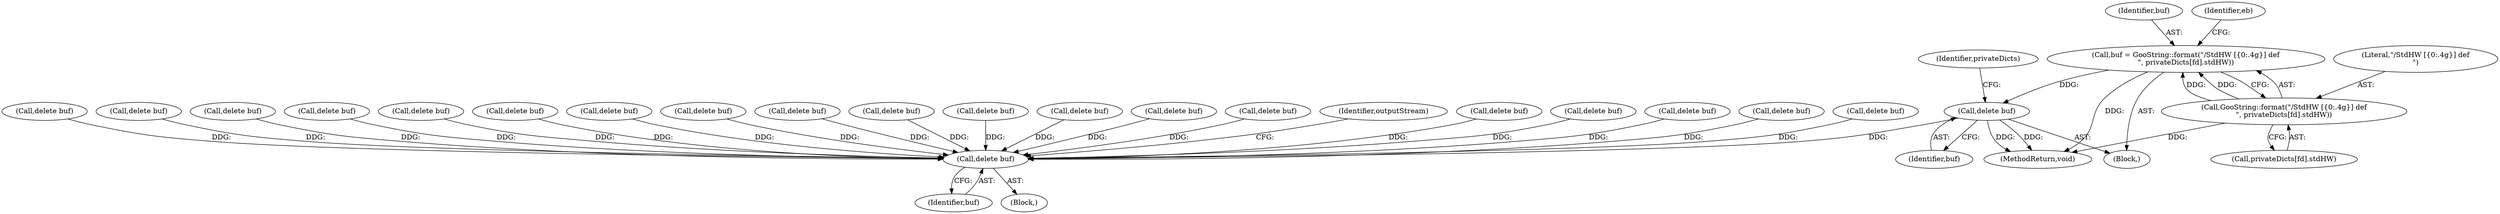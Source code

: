 digraph "0_poppler_da63c35549e8852a410946ab016a3f25ac701bdf@API" {
"1000912" [label="(Call,delete buf)"];
"1000899" [label="(Call,buf = GooString::format(\"/StdHW [{0:.4g}] def\n\", privateDicts[fd].stdHW))"];
"1000901" [label="(Call,GooString::format(\"/StdHW [{0:.4g}] def\n\", privateDicts[fd].stdHW))"];
"1000355" [label="(Call,delete buf)"];
"1000898" [label="(Block,)"];
"1000762" [label="(Call,delete buf)"];
"1000842" [label="(Call,delete buf)"];
"1000912" [label="(Call,delete buf)"];
"1000658" [label="(Call,delete buf)"];
"1000356" [label="(Identifier,buf)"];
"1000355" [label="(Call,delete buf)"];
"1000295" [label="(Block,)"];
"1001135" [label="(Call,delete buf)"];
"1000901" [label="(Call,GooString::format(\"/StdHW [{0:.4g}] def\n\", privateDicts[fd].stdHW))"];
"1000917" [label="(Identifier,privateDicts)"];
"1000529" [label="(Call,delete buf)"];
"1000497" [label="(Call,delete buf)"];
"1001111" [label="(Call,delete buf)"];
"1000814" [label="(Call,delete buf)"];
"1000902" [label="(Literal,\"/StdHW [{0:.4g}] def\n\")"];
"1000890" [label="(Call,delete buf)"];
"1000900" [label="(Identifier,buf)"];
"1001087" [label="(Call,delete buf)"];
"1000903" [label="(Call,privateDicts[fd].stdHW)"];
"1000934" [label="(Call,delete buf)"];
"1000477" [label="(Call,delete buf)"];
"1000866" [label="(Call,delete buf)"];
"1000899" [label="(Call,buf = GooString::format(\"/StdHW [{0:.4g}] def\n\", privateDicts[fd].stdHW))"];
"1000710" [label="(Call,delete buf)"];
"1000358" [label="(Identifier,outputStream)"];
"1000913" [label="(Identifier,buf)"];
"1000982" [label="(Call,delete buf)"];
"1001258" [label="(Call,delete buf)"];
"1000545" [label="(Call,delete buf)"];
"1001034" [label="(Call,delete buf)"];
"1000910" [label="(Identifier,eb)"];
"1001475" [label="(MethodReturn,void)"];
"1001063" [label="(Call,delete buf)"];
"1000912" -> "1000898"  [label="AST: "];
"1000912" -> "1000913"  [label="CFG: "];
"1000913" -> "1000912"  [label="AST: "];
"1000917" -> "1000912"  [label="CFG: "];
"1000912" -> "1001475"  [label="DDG: "];
"1000912" -> "1001475"  [label="DDG: "];
"1000912" -> "1000355"  [label="DDG: "];
"1000899" -> "1000912"  [label="DDG: "];
"1000899" -> "1000898"  [label="AST: "];
"1000899" -> "1000901"  [label="CFG: "];
"1000900" -> "1000899"  [label="AST: "];
"1000901" -> "1000899"  [label="AST: "];
"1000910" -> "1000899"  [label="CFG: "];
"1000899" -> "1001475"  [label="DDG: "];
"1000901" -> "1000899"  [label="DDG: "];
"1000901" -> "1000899"  [label="DDG: "];
"1000901" -> "1000903"  [label="CFG: "];
"1000902" -> "1000901"  [label="AST: "];
"1000903" -> "1000901"  [label="AST: "];
"1000901" -> "1001475"  [label="DDG: "];
"1000355" -> "1000295"  [label="AST: "];
"1000355" -> "1000356"  [label="CFG: "];
"1000356" -> "1000355"  [label="AST: "];
"1000358" -> "1000355"  [label="CFG: "];
"1000934" -> "1000355"  [label="DDG: "];
"1000497" -> "1000355"  [label="DDG: "];
"1001087" -> "1000355"  [label="DDG: "];
"1000545" -> "1000355"  [label="DDG: "];
"1001034" -> "1000355"  [label="DDG: "];
"1001063" -> "1000355"  [label="DDG: "];
"1001135" -> "1000355"  [label="DDG: "];
"1000658" -> "1000355"  [label="DDG: "];
"1001258" -> "1000355"  [label="DDG: "];
"1000477" -> "1000355"  [label="DDG: "];
"1001111" -> "1000355"  [label="DDG: "];
"1000890" -> "1000355"  [label="DDG: "];
"1000866" -> "1000355"  [label="DDG: "];
"1000710" -> "1000355"  [label="DDG: "];
"1000842" -> "1000355"  [label="DDG: "];
"1000529" -> "1000355"  [label="DDG: "];
"1000814" -> "1000355"  [label="DDG: "];
"1000762" -> "1000355"  [label="DDG: "];
"1000982" -> "1000355"  [label="DDG: "];
}
